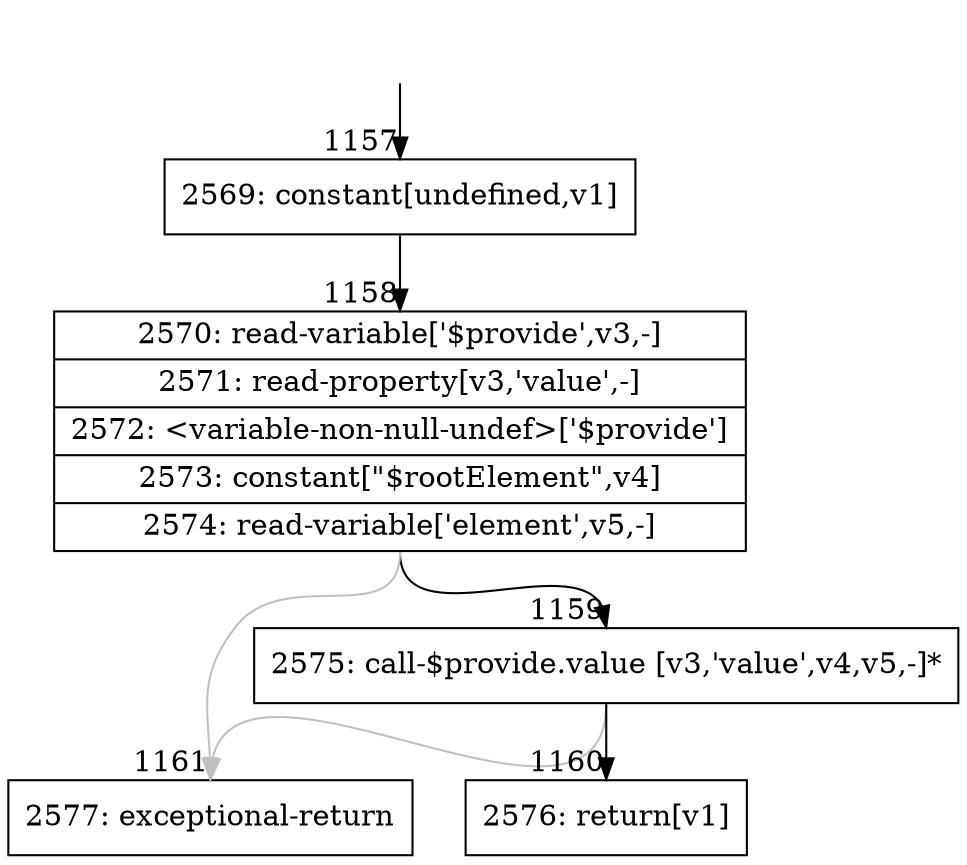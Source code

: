 digraph {
rankdir="TD"
BB_entry85[shape=none,label=""];
BB_entry85 -> BB1157 [tailport=s, headport=n, headlabel="    1157"]
BB1157 [shape=record label="{2569: constant[undefined,v1]}" ] 
BB1157 -> BB1158 [tailport=s, headport=n, headlabel="      1158"]
BB1158 [shape=record label="{2570: read-variable['$provide',v3,-]|2571: read-property[v3,'value',-]|2572: \<variable-non-null-undef\>['$provide']|2573: constant[\"$rootElement\",v4]|2574: read-variable['element',v5,-]}" ] 
BB1158 -> BB1159 [tailport=s, headport=n, headlabel="      1159"]
BB1158 -> BB1161 [tailport=s, headport=n, color=gray, headlabel="      1161"]
BB1159 [shape=record label="{2575: call-$provide.value [v3,'value',v4,v5,-]*}" ] 
BB1159 -> BB1160 [tailport=s, headport=n, headlabel="      1160"]
BB1159 -> BB1161 [tailport=s, headport=n, color=gray]
BB1160 [shape=record label="{2576: return[v1]}" ] 
BB1161 [shape=record label="{2577: exceptional-return}" ] 
//#$~ 1619
}
